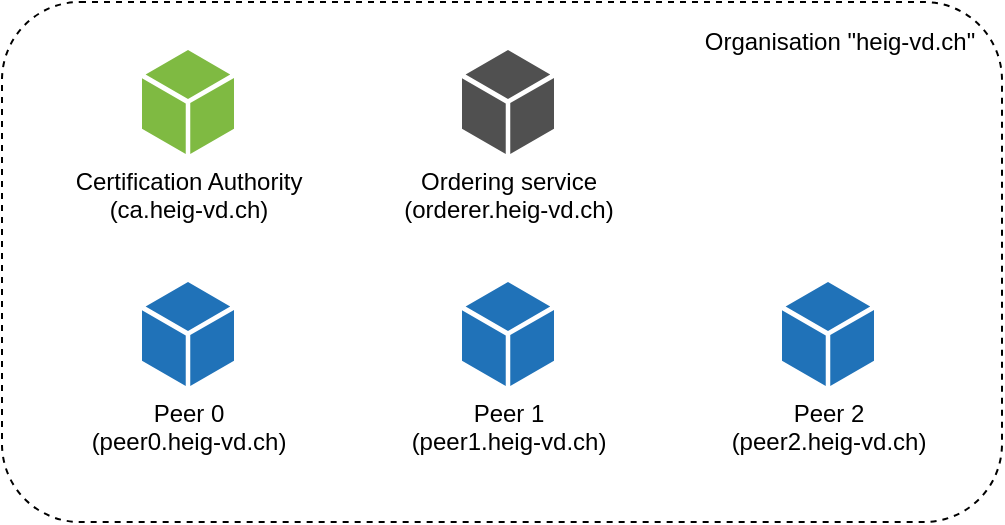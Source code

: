 <mxfile version="13.0.0" type="device"><diagram id="zMA71pVhdOVvMvDoPxeh" name="Page-1"><mxGraphModel dx="1422" dy="713" grid="0" gridSize="10" guides="1" tooltips="1" connect="1" arrows="1" fold="1" page="1" pageScale="1" pageWidth="1169" pageHeight="827" math="0" shadow="0"><root><mxCell id="0"/><mxCell id="1" parent="0"/><mxCell id="OGMAs-vKwfj34p7YF8Y2-1" value="" style="rounded=1;whiteSpace=wrap;html=1;align=center;dashed=1;" parent="1" vertex="1"><mxGeometry x="200" y="140" width="500" height="260" as="geometry"/></mxCell><mxCell id="OGMAs-vKwfj34p7YF8Y2-3" value="Certification Authority&lt;br&gt;(ca.heig-vd.ch)" style="pointerEvents=1;shadow=0;dashed=0;html=1;strokeColor=none;labelPosition=center;verticalLabelPosition=bottom;verticalAlign=top;outlineConnect=0;align=center;shape=mxgraph.office.concepts.node_generic;fillColor=#7FBA42;" parent="1" vertex="1"><mxGeometry x="270" y="164" width="46" height="52" as="geometry"/></mxCell><mxCell id="OGMAs-vKwfj34p7YF8Y2-4" value="Ordering service&lt;br&gt;(orderer.heig-vd.ch)" style="pointerEvents=1;shadow=0;dashed=0;html=1;strokeColor=none;fillColor=#505050;labelPosition=center;verticalLabelPosition=bottom;verticalAlign=top;outlineConnect=0;align=center;shape=mxgraph.office.concepts.node_generic;" parent="1" vertex="1"><mxGeometry x="430" y="164" width="46" height="52" as="geometry"/></mxCell><mxCell id="OGMAs-vKwfj34p7YF8Y2-5" value="Peer 0&lt;br&gt;(peer0.heig-vd.ch)" style="pointerEvents=1;shadow=0;dashed=0;html=1;strokeColor=none;labelPosition=center;verticalLabelPosition=bottom;verticalAlign=top;outlineConnect=0;align=center;shape=mxgraph.office.concepts.node_generic;fillColor=#2072B8;" parent="1" vertex="1"><mxGeometry x="270" y="280" width="46" height="52" as="geometry"/></mxCell><mxCell id="OGMAs-vKwfj34p7YF8Y2-6" value="&lt;span style=&quot;color: rgb(0 , 0 , 0) ; font-family: &amp;#34;helvetica&amp;#34; ; font-size: 12px ; font-style: normal ; font-weight: 400 ; letter-spacing: normal ; text-align: center ; text-indent: 0px ; text-transform: none ; word-spacing: 0px ; display: inline ; float: none&quot;&gt;Peer 1&lt;/span&gt;&lt;br style=&quot;color: rgb(0 , 0 , 0) ; font-family: &amp;#34;helvetica&amp;#34; ; font-size: 12px ; font-style: normal ; font-weight: 400 ; letter-spacing: normal ; text-align: center ; text-indent: 0px ; text-transform: none ; word-spacing: 0px&quot;&gt;&lt;span style=&quot;color: rgb(0 , 0 , 0) ; font-family: &amp;#34;helvetica&amp;#34; ; font-size: 12px ; font-style: normal ; font-weight: 400 ; letter-spacing: normal ; text-align: center ; text-indent: 0px ; text-transform: none ; word-spacing: 0px ; display: inline ; float: none&quot;&gt;(peer1.heig-vd.ch)&lt;/span&gt;" style="pointerEvents=1;shadow=0;dashed=0;html=1;strokeColor=none;labelPosition=center;verticalLabelPosition=bottom;verticalAlign=top;outlineConnect=0;align=center;shape=mxgraph.office.concepts.node_generic;fillColor=#2072B8;" parent="1" vertex="1"><mxGeometry x="430" y="280" width="46" height="52" as="geometry"/></mxCell><mxCell id="OGMAs-vKwfj34p7YF8Y2-7" value="Organisation &quot;heig-vd.ch&quot;" style="text;html=1;strokeColor=none;fillColor=none;align=center;verticalAlign=middle;whiteSpace=wrap;rounded=0;" parent="1" vertex="1"><mxGeometry x="544" y="150" width="150" height="20" as="geometry"/></mxCell><mxCell id="OGMAs-vKwfj34p7YF8Y2-15" value="&lt;span style=&quot;color: rgb(0 , 0 , 0) ; font-family: &amp;#34;helvetica&amp;#34; ; font-size: 12px ; font-style: normal ; font-weight: 400 ; letter-spacing: normal ; text-align: center ; text-indent: 0px ; text-transform: none ; word-spacing: 0px ; display: inline ; float: none&quot;&gt;Peer 2&lt;/span&gt;&lt;br style=&quot;color: rgb(0 , 0 , 0) ; font-family: &amp;#34;helvetica&amp;#34; ; font-size: 12px ; font-style: normal ; font-weight: 400 ; letter-spacing: normal ; text-align: center ; text-indent: 0px ; text-transform: none ; word-spacing: 0px&quot;&gt;&lt;span style=&quot;color: rgb(0 , 0 , 0) ; font-family: &amp;#34;helvetica&amp;#34; ; font-size: 12px ; font-style: normal ; font-weight: 400 ; letter-spacing: normal ; text-align: center ; text-indent: 0px ; text-transform: none ; word-spacing: 0px ; display: inline ; float: none&quot;&gt;(peer2.heig-vd.ch)&lt;/span&gt;" style="pointerEvents=1;shadow=0;dashed=0;html=1;strokeColor=none;labelPosition=center;verticalLabelPosition=bottom;verticalAlign=top;outlineConnect=0;align=center;shape=mxgraph.office.concepts.node_generic;fillColor=#2072B8;" parent="1" vertex="1"><mxGeometry x="590" y="280" width="46" height="52" as="geometry"/></mxCell></root></mxGraphModel></diagram></mxfile>